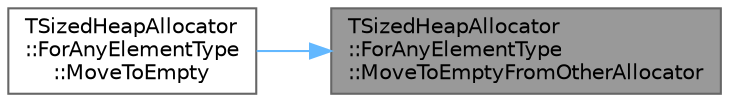 digraph "TSizedHeapAllocator::ForAnyElementType::MoveToEmptyFromOtherAllocator"
{
 // INTERACTIVE_SVG=YES
 // LATEX_PDF_SIZE
  bgcolor="transparent";
  edge [fontname=Helvetica,fontsize=10,labelfontname=Helvetica,labelfontsize=10];
  node [fontname=Helvetica,fontsize=10,shape=box,height=0.2,width=0.4];
  rankdir="RL";
  Node1 [id="Node000001",label="TSizedHeapAllocator\l::ForAnyElementType\l::MoveToEmptyFromOtherAllocator",height=0.2,width=0.4,color="gray40", fillcolor="grey60", style="filled", fontcolor="black",tooltip="Moves the state of another allocator into this one."];
  Node1 -> Node2 [id="edge1_Node000001_Node000002",dir="back",color="steelblue1",style="solid",tooltip=" "];
  Node2 [id="Node000002",label="TSizedHeapAllocator\l::ForAnyElementType\l::MoveToEmpty",height=0.2,width=0.4,color="grey40", fillcolor="white", style="filled",URL="$d0/d56/classTSizedHeapAllocator_1_1ForAnyElementType.html#a6e16f858bbd731936946399b97581b4b",tooltip="Moves the state of another allocator into this one."];
}
